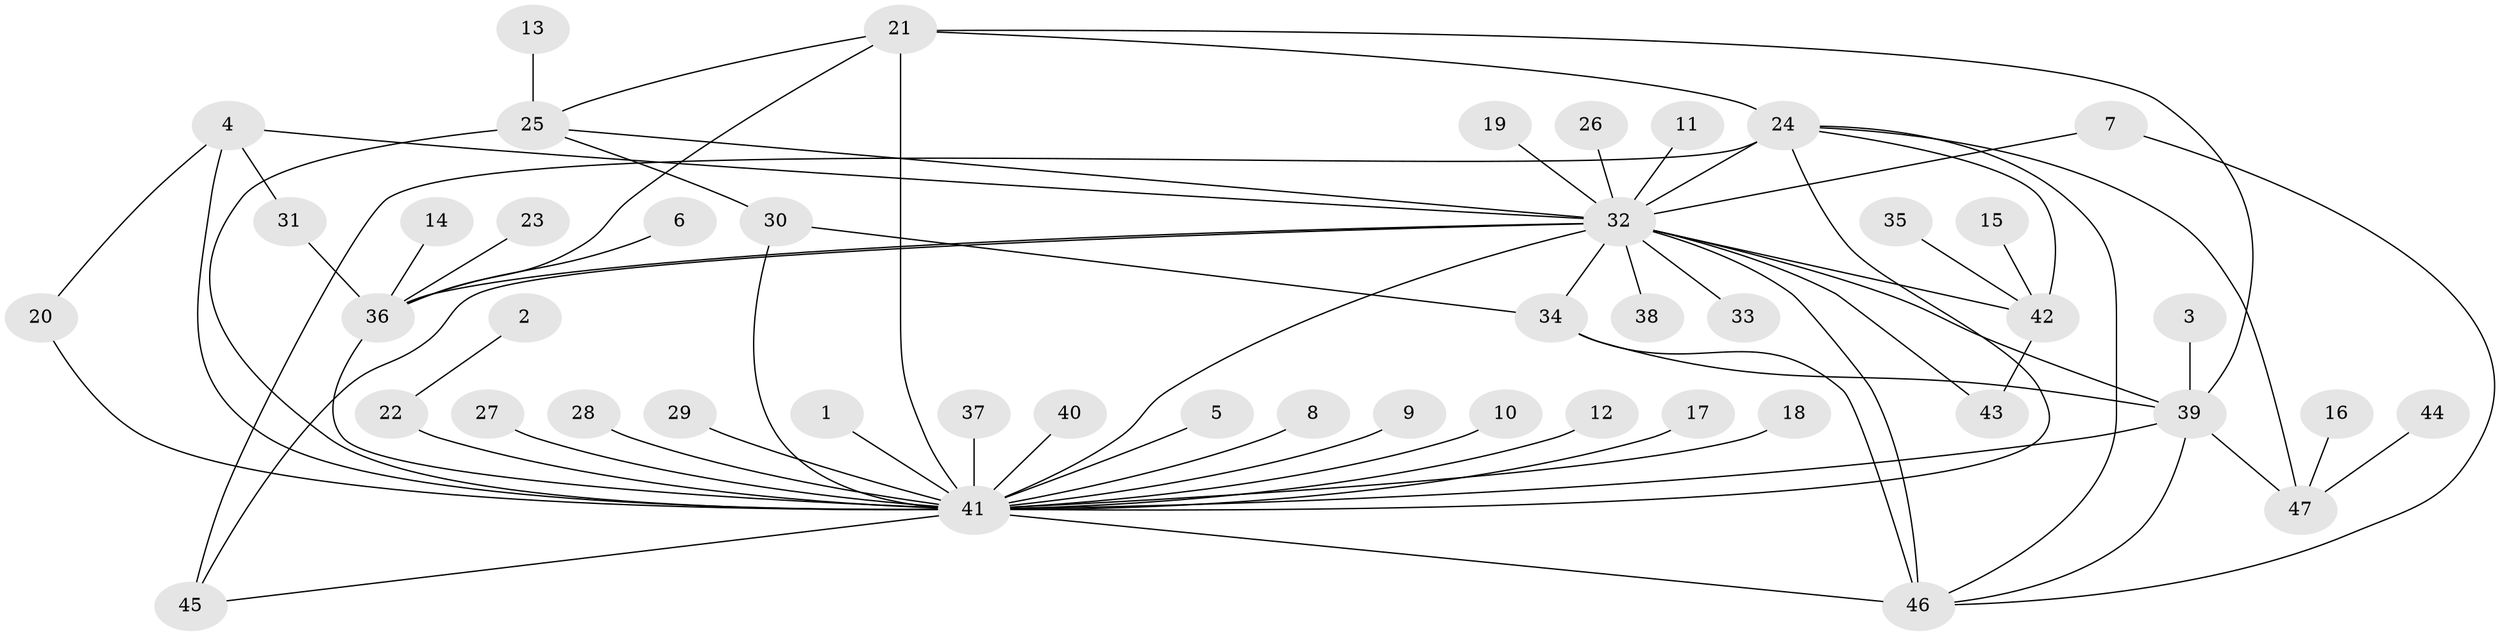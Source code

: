 // original degree distribution, {30: 0.010869565217391304, 6: 0.021739130434782608, 9: 0.010869565217391304, 4: 0.09782608695652174, 17: 0.010869565217391304, 7: 0.010869565217391304, 3: 0.09782608695652174, 2: 0.20652173913043478, 1: 0.4782608695652174, 8: 0.03260869565217391, 5: 0.021739130434782608}
// Generated by graph-tools (version 1.1) at 2025/49/03/09/25 03:49:48]
// undirected, 47 vertices, 70 edges
graph export_dot {
graph [start="1"]
  node [color=gray90,style=filled];
  1;
  2;
  3;
  4;
  5;
  6;
  7;
  8;
  9;
  10;
  11;
  12;
  13;
  14;
  15;
  16;
  17;
  18;
  19;
  20;
  21;
  22;
  23;
  24;
  25;
  26;
  27;
  28;
  29;
  30;
  31;
  32;
  33;
  34;
  35;
  36;
  37;
  38;
  39;
  40;
  41;
  42;
  43;
  44;
  45;
  46;
  47;
  1 -- 41 [weight=1.0];
  2 -- 22 [weight=1.0];
  3 -- 39 [weight=1.0];
  4 -- 20 [weight=1.0];
  4 -- 31 [weight=1.0];
  4 -- 32 [weight=1.0];
  4 -- 41 [weight=1.0];
  5 -- 41 [weight=1.0];
  6 -- 36 [weight=1.0];
  7 -- 32 [weight=1.0];
  7 -- 46 [weight=1.0];
  8 -- 41 [weight=1.0];
  9 -- 41 [weight=1.0];
  10 -- 41 [weight=1.0];
  11 -- 32 [weight=1.0];
  12 -- 41 [weight=1.0];
  13 -- 25 [weight=1.0];
  14 -- 36 [weight=1.0];
  15 -- 42 [weight=1.0];
  16 -- 47 [weight=1.0];
  17 -- 41 [weight=1.0];
  18 -- 41 [weight=1.0];
  19 -- 32 [weight=1.0];
  20 -- 41 [weight=1.0];
  21 -- 24 [weight=1.0];
  21 -- 25 [weight=1.0];
  21 -- 36 [weight=1.0];
  21 -- 39 [weight=1.0];
  21 -- 41 [weight=1.0];
  22 -- 41 [weight=1.0];
  23 -- 36 [weight=1.0];
  24 -- 32 [weight=2.0];
  24 -- 41 [weight=1.0];
  24 -- 42 [weight=1.0];
  24 -- 45 [weight=2.0];
  24 -- 46 [weight=1.0];
  24 -- 47 [weight=1.0];
  25 -- 30 [weight=1.0];
  25 -- 32 [weight=1.0];
  25 -- 41 [weight=1.0];
  26 -- 32 [weight=1.0];
  27 -- 41 [weight=1.0];
  28 -- 41 [weight=1.0];
  29 -- 41 [weight=1.0];
  30 -- 34 [weight=1.0];
  30 -- 41 [weight=2.0];
  31 -- 36 [weight=1.0];
  32 -- 33 [weight=1.0];
  32 -- 34 [weight=2.0];
  32 -- 36 [weight=2.0];
  32 -- 38 [weight=1.0];
  32 -- 39 [weight=1.0];
  32 -- 41 [weight=1.0];
  32 -- 42 [weight=1.0];
  32 -- 43 [weight=1.0];
  32 -- 45 [weight=1.0];
  32 -- 46 [weight=1.0];
  34 -- 39 [weight=1.0];
  34 -- 46 [weight=2.0];
  35 -- 42 [weight=1.0];
  36 -- 41 [weight=1.0];
  37 -- 41 [weight=1.0];
  39 -- 41 [weight=2.0];
  39 -- 46 [weight=1.0];
  39 -- 47 [weight=1.0];
  40 -- 41 [weight=1.0];
  41 -- 45 [weight=1.0];
  41 -- 46 [weight=1.0];
  42 -- 43 [weight=1.0];
  44 -- 47 [weight=1.0];
}
